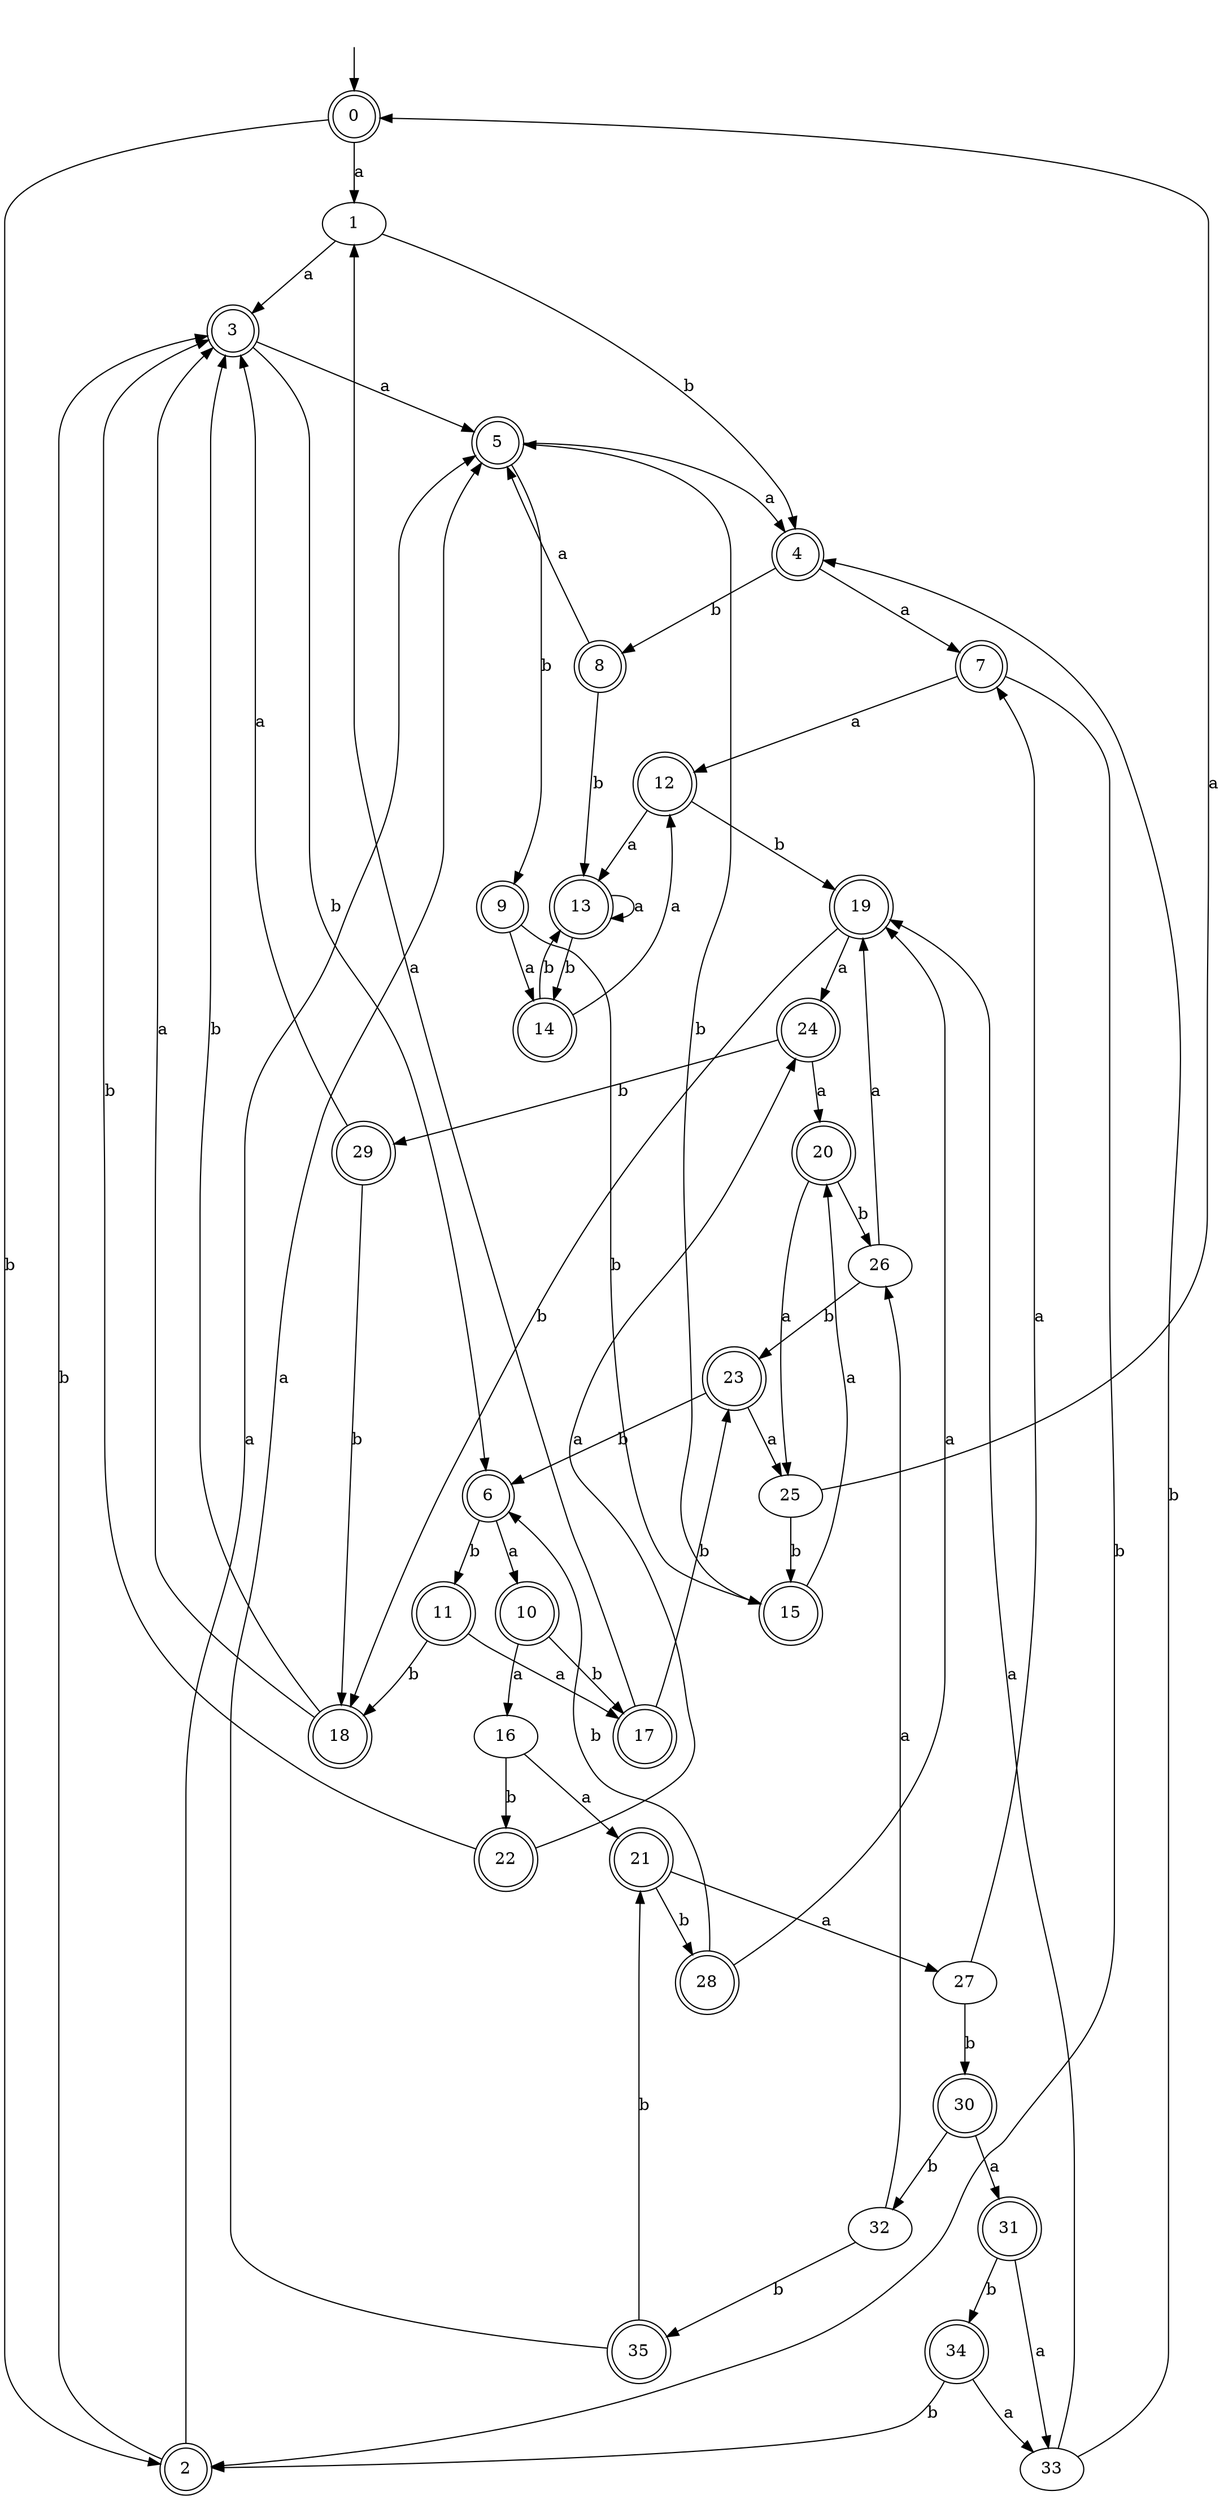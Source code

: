 digraph RandomDFA {
  __start0 [label="", shape=none];
  __start0 -> 0 [label=""];
  0 [shape=circle] [shape=doublecircle]
  0 -> 1 [label="a"]
  0 -> 2 [label="b"]
  1
  1 -> 3 [label="a"]
  1 -> 4 [label="b"]
  2 [shape=doublecircle]
  2 -> 5 [label="a"]
  2 -> 3 [label="b"]
  3 [shape=doublecircle]
  3 -> 5 [label="a"]
  3 -> 6 [label="b"]
  4 [shape=doublecircle]
  4 -> 7 [label="a"]
  4 -> 8 [label="b"]
  5 [shape=doublecircle]
  5 -> 4 [label="a"]
  5 -> 9 [label="b"]
  6 [shape=doublecircle]
  6 -> 10 [label="a"]
  6 -> 11 [label="b"]
  7 [shape=doublecircle]
  7 -> 12 [label="a"]
  7 -> 2 [label="b"]
  8 [shape=doublecircle]
  8 -> 5 [label="a"]
  8 -> 13 [label="b"]
  9 [shape=doublecircle]
  9 -> 14 [label="a"]
  9 -> 15 [label="b"]
  10 [shape=doublecircle]
  10 -> 16 [label="a"]
  10 -> 17 [label="b"]
  11 [shape=doublecircle]
  11 -> 17 [label="a"]
  11 -> 18 [label="b"]
  12 [shape=doublecircle]
  12 -> 13 [label="a"]
  12 -> 19 [label="b"]
  13 [shape=doublecircle]
  13 -> 13 [label="a"]
  13 -> 14 [label="b"]
  14 [shape=doublecircle]
  14 -> 12 [label="a"]
  14 -> 13 [label="b"]
  15 [shape=doublecircle]
  15 -> 20 [label="a"]
  15 -> 5 [label="b"]
  16
  16 -> 21 [label="a"]
  16 -> 22 [label="b"]
  17 [shape=doublecircle]
  17 -> 1 [label="a"]
  17 -> 23 [label="b"]
  18 [shape=doublecircle]
  18 -> 3 [label="a"]
  18 -> 3 [label="b"]
  19 [shape=doublecircle]
  19 -> 24 [label="a"]
  19 -> 18 [label="b"]
  20 [shape=doublecircle]
  20 -> 25 [label="a"]
  20 -> 26 [label="b"]
  21 [shape=doublecircle]
  21 -> 27 [label="a"]
  21 -> 28 [label="b"]
  22 [shape=doublecircle]
  22 -> 24 [label="a"]
  22 -> 3 [label="b"]
  23 [shape=doublecircle]
  23 -> 25 [label="a"]
  23 -> 6 [label="b"]
  24 [shape=doublecircle]
  24 -> 20 [label="a"]
  24 -> 29 [label="b"]
  25
  25 -> 0 [label="a"]
  25 -> 15 [label="b"]
  26
  26 -> 19 [label="a"]
  26 -> 23 [label="b"]
  27
  27 -> 7 [label="a"]
  27 -> 30 [label="b"]
  28 [shape=doublecircle]
  28 -> 19 [label="a"]
  28 -> 6 [label="b"]
  29 [shape=doublecircle]
  29 -> 3 [label="a"]
  29 -> 18 [label="b"]
  30 [shape=doublecircle]
  30 -> 31 [label="a"]
  30 -> 32 [label="b"]
  31 [shape=doublecircle]
  31 -> 33 [label="a"]
  31 -> 34 [label="b"]
  32
  32 -> 26 [label="a"]
  32 -> 35 [label="b"]
  33
  33 -> 19 [label="a"]
  33 -> 4 [label="b"]
  34 [shape=doublecircle]
  34 -> 33 [label="a"]
  34 -> 2 [label="b"]
  35 [shape=doublecircle]
  35 -> 5 [label="a"]
  35 -> 21 [label="b"]
}
